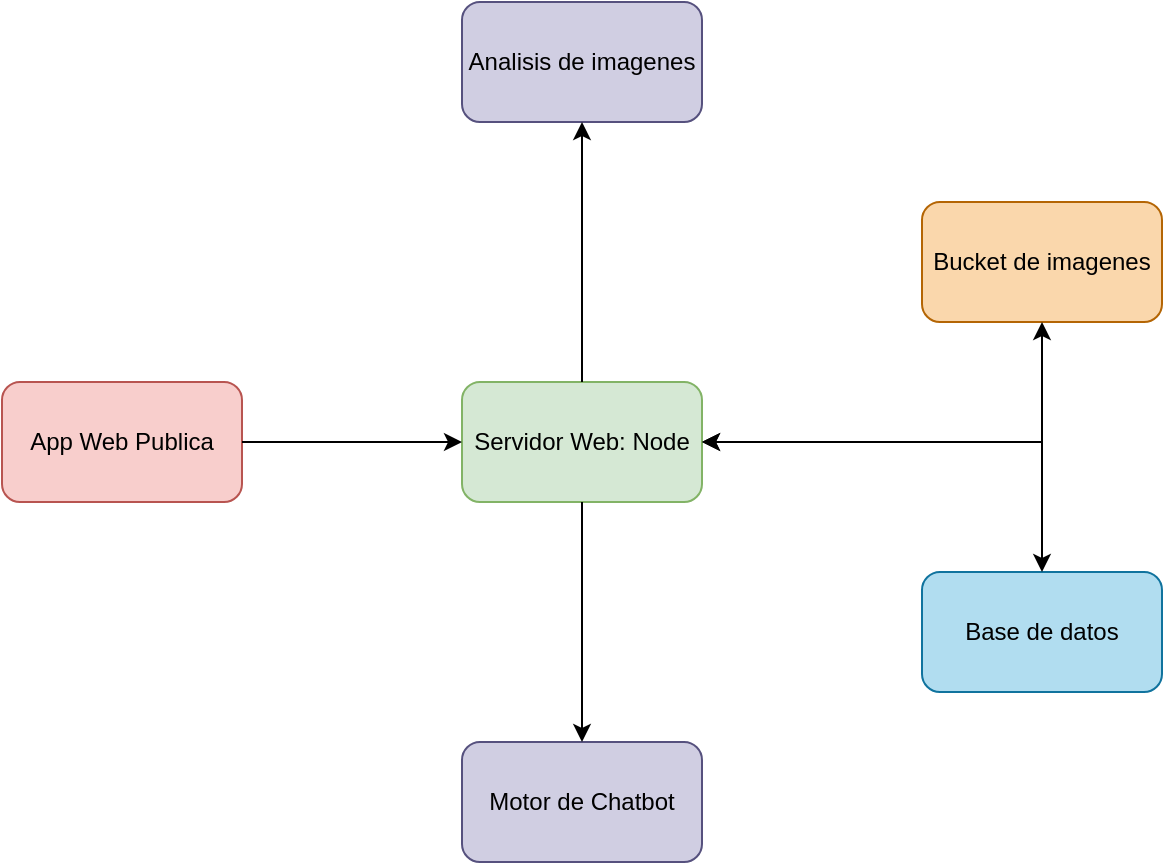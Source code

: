 <mxfile version="24.0.7" type="device">
  <diagram name="Página-1" id="xXC0PnMohB6uQDPlgzKn">
    <mxGraphModel dx="472" dy="817" grid="1" gridSize="10" guides="1" tooltips="1" connect="1" arrows="1" fold="1" page="1" pageScale="1" pageWidth="827" pageHeight="1169" math="0" shadow="0">
      <root>
        <mxCell id="0" />
        <mxCell id="1" parent="0" />
        <mxCell id="TXBFD1cxY78E7a_v-TGv-1" value="App Web Publica" style="rounded=1;whiteSpace=wrap;html=1;fillColor=#f8cecc;strokeColor=#b85450;" vertex="1" parent="1">
          <mxGeometry x="270" y="460" width="120" height="60" as="geometry" />
        </mxCell>
        <mxCell id="TXBFD1cxY78E7a_v-TGv-2" value="Servidor Web: Node" style="rounded=1;whiteSpace=wrap;html=1;fillColor=#d5e8d4;strokeColor=#82b366;" vertex="1" parent="1">
          <mxGeometry x="500" y="460" width="120" height="60" as="geometry" />
        </mxCell>
        <mxCell id="TXBFD1cxY78E7a_v-TGv-3" value="Bucket de imagenes" style="rounded=1;whiteSpace=wrap;html=1;fillColor=#fad7ac;strokeColor=#b46504;" vertex="1" parent="1">
          <mxGeometry x="730" y="370" width="120" height="60" as="geometry" />
        </mxCell>
        <mxCell id="TXBFD1cxY78E7a_v-TGv-4" value="Base de datos" style="rounded=1;whiteSpace=wrap;html=1;fillColor=#b1ddf0;strokeColor=#10739e;" vertex="1" parent="1">
          <mxGeometry x="730" y="555" width="120" height="60" as="geometry" />
        </mxCell>
        <mxCell id="TXBFD1cxY78E7a_v-TGv-5" value="Motor de Chatbot" style="rounded=1;whiteSpace=wrap;html=1;fillColor=#d0cee2;strokeColor=#56517e;" vertex="1" parent="1">
          <mxGeometry x="500" y="640" width="120" height="60" as="geometry" />
        </mxCell>
        <mxCell id="TXBFD1cxY78E7a_v-TGv-6" value="Analisis de imagenes" style="rounded=1;whiteSpace=wrap;html=1;fillColor=#d0cee2;strokeColor=#56517e;" vertex="1" parent="1">
          <mxGeometry x="500" y="270" width="120" height="60" as="geometry" />
        </mxCell>
        <mxCell id="TXBFD1cxY78E7a_v-TGv-7" value="" style="endArrow=classic;html=1;rounded=0;exitX=1;exitY=0.5;exitDx=0;exitDy=0;entryX=0;entryY=0.5;entryDx=0;entryDy=0;" edge="1" parent="1" source="TXBFD1cxY78E7a_v-TGv-1" target="TXBFD1cxY78E7a_v-TGv-2">
          <mxGeometry width="50" height="50" relative="1" as="geometry">
            <mxPoint x="530" y="500" as="sourcePoint" />
            <mxPoint x="580" y="450" as="targetPoint" />
          </mxGeometry>
        </mxCell>
        <mxCell id="TXBFD1cxY78E7a_v-TGv-8" value="" style="endArrow=classic;html=1;rounded=0;exitX=0.5;exitY=0;exitDx=0;exitDy=0;entryX=0.5;entryY=1;entryDx=0;entryDy=0;" edge="1" parent="1" source="TXBFD1cxY78E7a_v-TGv-2" target="TXBFD1cxY78E7a_v-TGv-6">
          <mxGeometry width="50" height="50" relative="1" as="geometry">
            <mxPoint x="530" y="500" as="sourcePoint" />
            <mxPoint x="580" y="450" as="targetPoint" />
          </mxGeometry>
        </mxCell>
        <mxCell id="TXBFD1cxY78E7a_v-TGv-9" value="" style="endArrow=classic;html=1;rounded=0;exitX=0.5;exitY=1;exitDx=0;exitDy=0;entryX=0.5;entryY=0;entryDx=0;entryDy=0;" edge="1" parent="1" source="TXBFD1cxY78E7a_v-TGv-2" target="TXBFD1cxY78E7a_v-TGv-5">
          <mxGeometry width="50" height="50" relative="1" as="geometry">
            <mxPoint x="530" y="500" as="sourcePoint" />
            <mxPoint x="580" y="450" as="targetPoint" />
          </mxGeometry>
        </mxCell>
        <mxCell id="TXBFD1cxY78E7a_v-TGv-11" value="" style="endArrow=classic;startArrow=classic;html=1;rounded=0;exitX=1;exitY=0.5;exitDx=0;exitDy=0;entryX=0.5;entryY=1;entryDx=0;entryDy=0;" edge="1" parent="1" source="TXBFD1cxY78E7a_v-TGv-2" target="TXBFD1cxY78E7a_v-TGv-3">
          <mxGeometry width="50" height="50" relative="1" as="geometry">
            <mxPoint x="530" y="500" as="sourcePoint" />
            <mxPoint x="800" y="490" as="targetPoint" />
            <Array as="points">
              <mxPoint x="790" y="490" />
            </Array>
          </mxGeometry>
        </mxCell>
        <mxCell id="TXBFD1cxY78E7a_v-TGv-12" value="" style="endArrow=classic;startArrow=classic;html=1;rounded=0;entryX=0.5;entryY=0;entryDx=0;entryDy=0;" edge="1" parent="1" target="TXBFD1cxY78E7a_v-TGv-4">
          <mxGeometry width="50" height="50" relative="1" as="geometry">
            <mxPoint x="620" y="490" as="sourcePoint" />
            <mxPoint x="800" y="440" as="targetPoint" />
            <Array as="points">
              <mxPoint x="790" y="490" />
            </Array>
          </mxGeometry>
        </mxCell>
      </root>
    </mxGraphModel>
  </diagram>
</mxfile>
